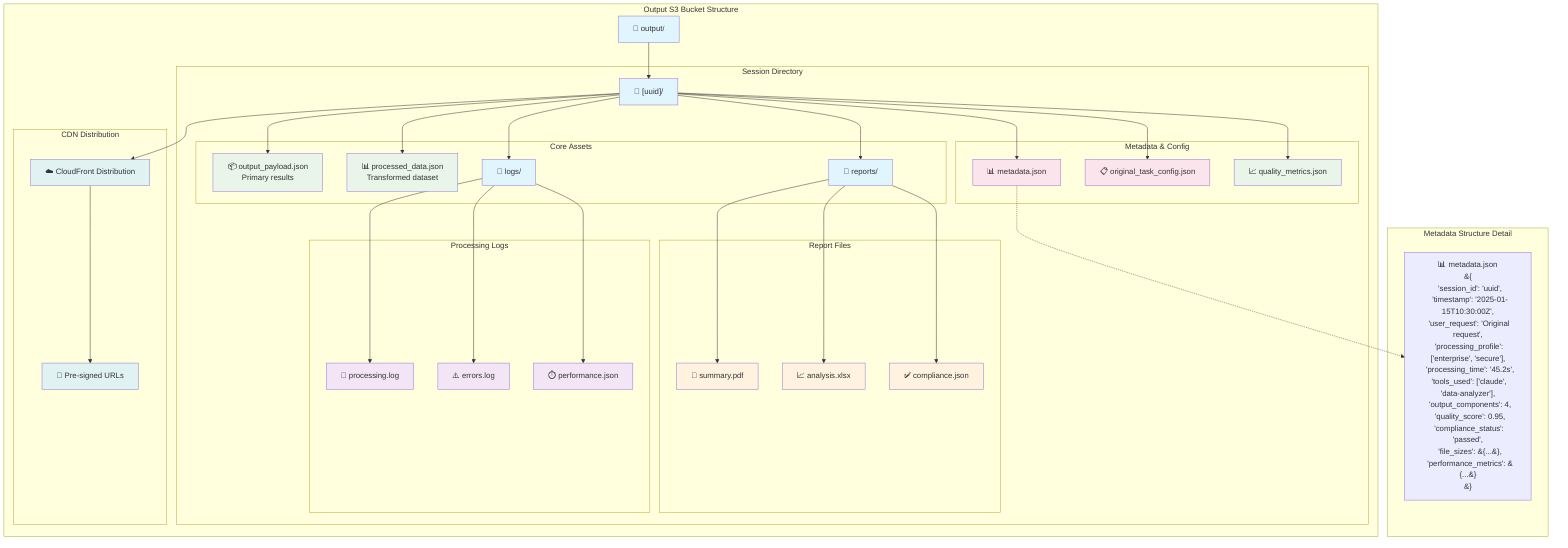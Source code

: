 graph TB
    subgraph "Output S3 Bucket Structure"
        Root[📁 output/]

        subgraph "Session Directory"
            SessionDir["📁 [uuid]/"]

            subgraph "Core Assets"
                OutputPayload[📦 output_payload.json<br/>Primary results]
                ProcessedData[📊 processed_data.json<br/>Transformed dataset]
                ReportsDir[📁 reports/]
                LogsDir[📁 logs/]
            end

            subgraph "Report Files"
                SummaryReport[📄 summary.pdf]
                DetailedAnalysis[📈 analysis.xlsx]
                ComplianceReport[✅ compliance.json]
            end

            subgraph "Processing Logs"
                ProcessingLog[📝 processing.log]
                ErrorLog[⚠️ errors.log]
                PerformanceLog[⏱️ performance.json]
            end

            subgraph "Metadata & Config"
                MetaJSON[📊 metadata.json]
                TaskConfig[📋 original_task_config.json]
                QualityMetrics[📈 quality_metrics.json]
            end
        end

        subgraph "CDN Distribution"
            CloudFrontDist[☁️ CloudFront Distribution]
            SignedURLs[🔗 Pre-signed URLs]
        end
    end

    subgraph "Metadata Structure Detail"
        MetaDetail["📊 metadata.json<br/>&#123;<br/>  'session_id': 'uuid',<br/>  'timestamp': '2025-01-15T10:30:00Z',<br/>  'user_request': 'Original request',<br/>  'processing_profile': ['enterprise', 'secure'],<br/>  'processing_time': '45.2s',<br/>  'tools_used': ['claude', 'data-analyzer'],<br/>  'output_components': 4,<br/>  'quality_score': 0.95,<br/>  'compliance_status': 'passed',<br/>  'file_sizes': &#123;...&#125;,<br/>  'performance_metrics': &#123;...&#125;<br/>&#125;"]
    end

    Root --> SessionDir
    SessionDir --> OutputPayload
    SessionDir --> ProcessedData
    SessionDir --> ReportsDir
    SessionDir --> LogsDir
    SessionDir --> MetaJSON
    SessionDir --> TaskConfig
    SessionDir --> QualityMetrics

    ReportsDir --> SummaryReport
    ReportsDir --> DetailedAnalysis
    ReportsDir --> ComplianceReport

    LogsDir --> ProcessingLog
    LogsDir --> ErrorLog
    LogsDir --> PerformanceLog

    SessionDir --> CloudFrontDist
    CloudFrontDist --> SignedURLs

    MetaJSON -.-> MetaDetail

    classDef directories fill:#e1f5fe
    classDef coreFiles fill:#e8f5e8
    classDef reportFiles fill:#fff3e0
    classDef logFiles fill:#f3e5f5
    classDef metaFiles fill:#fce4ec
    classDef cdn fill:#e0f2f1

    class Root,SessionDir,ReportsDir,LogsDir directories
    class OutputPayload,ProcessedData,QualityMetrics coreFiles
    class SummaryReport,DetailedAnalysis,ComplianceReport reportFiles
    class ProcessingLog,ErrorLog,PerformanceLog logFiles
    class MetaJSON,TaskConfig metaFiles
    class CloudFrontDist,SignedURLs cdn